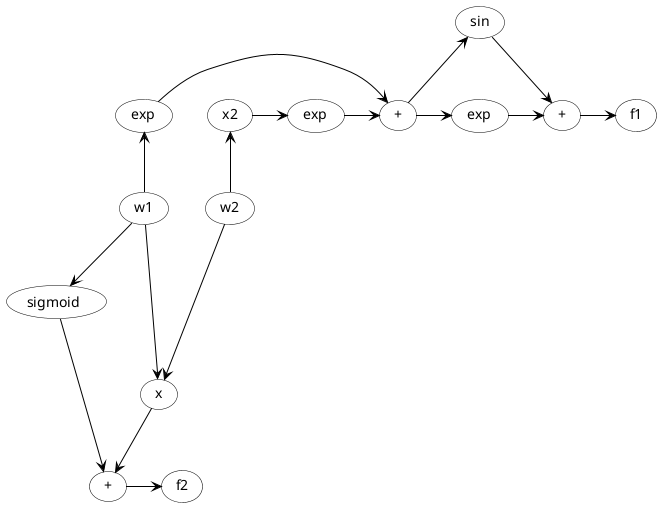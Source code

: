 @startuml

skinparam usecase {
	BackgroundColor white
	BorderColor black

	ArrowColor black
}

(exp) as e1
(exp) as e2
(exp) as e3
(sin) as sin
(sigmoid) as sig
(w1) as w1
(w2) as w2
(x2) as x2
(+) as pe
(+) as pf1
(+) as pf2
(x) as x
(f1)
(f2)


w1 -up-> e1 
w2 -up-> x2 
x2 -> e2 
e1 -> pe 
e2 -> pe 
pe -up-> sin 
pe -> e3 
sin -> pf1 
e3 -> pf1 
pf1 -> f1

w1 --down-> x 
w2 --down-> x 
x -down-> pf2 
w1 -down-> sig 
sig --> pf2 
pf2 -> f2



@enduml